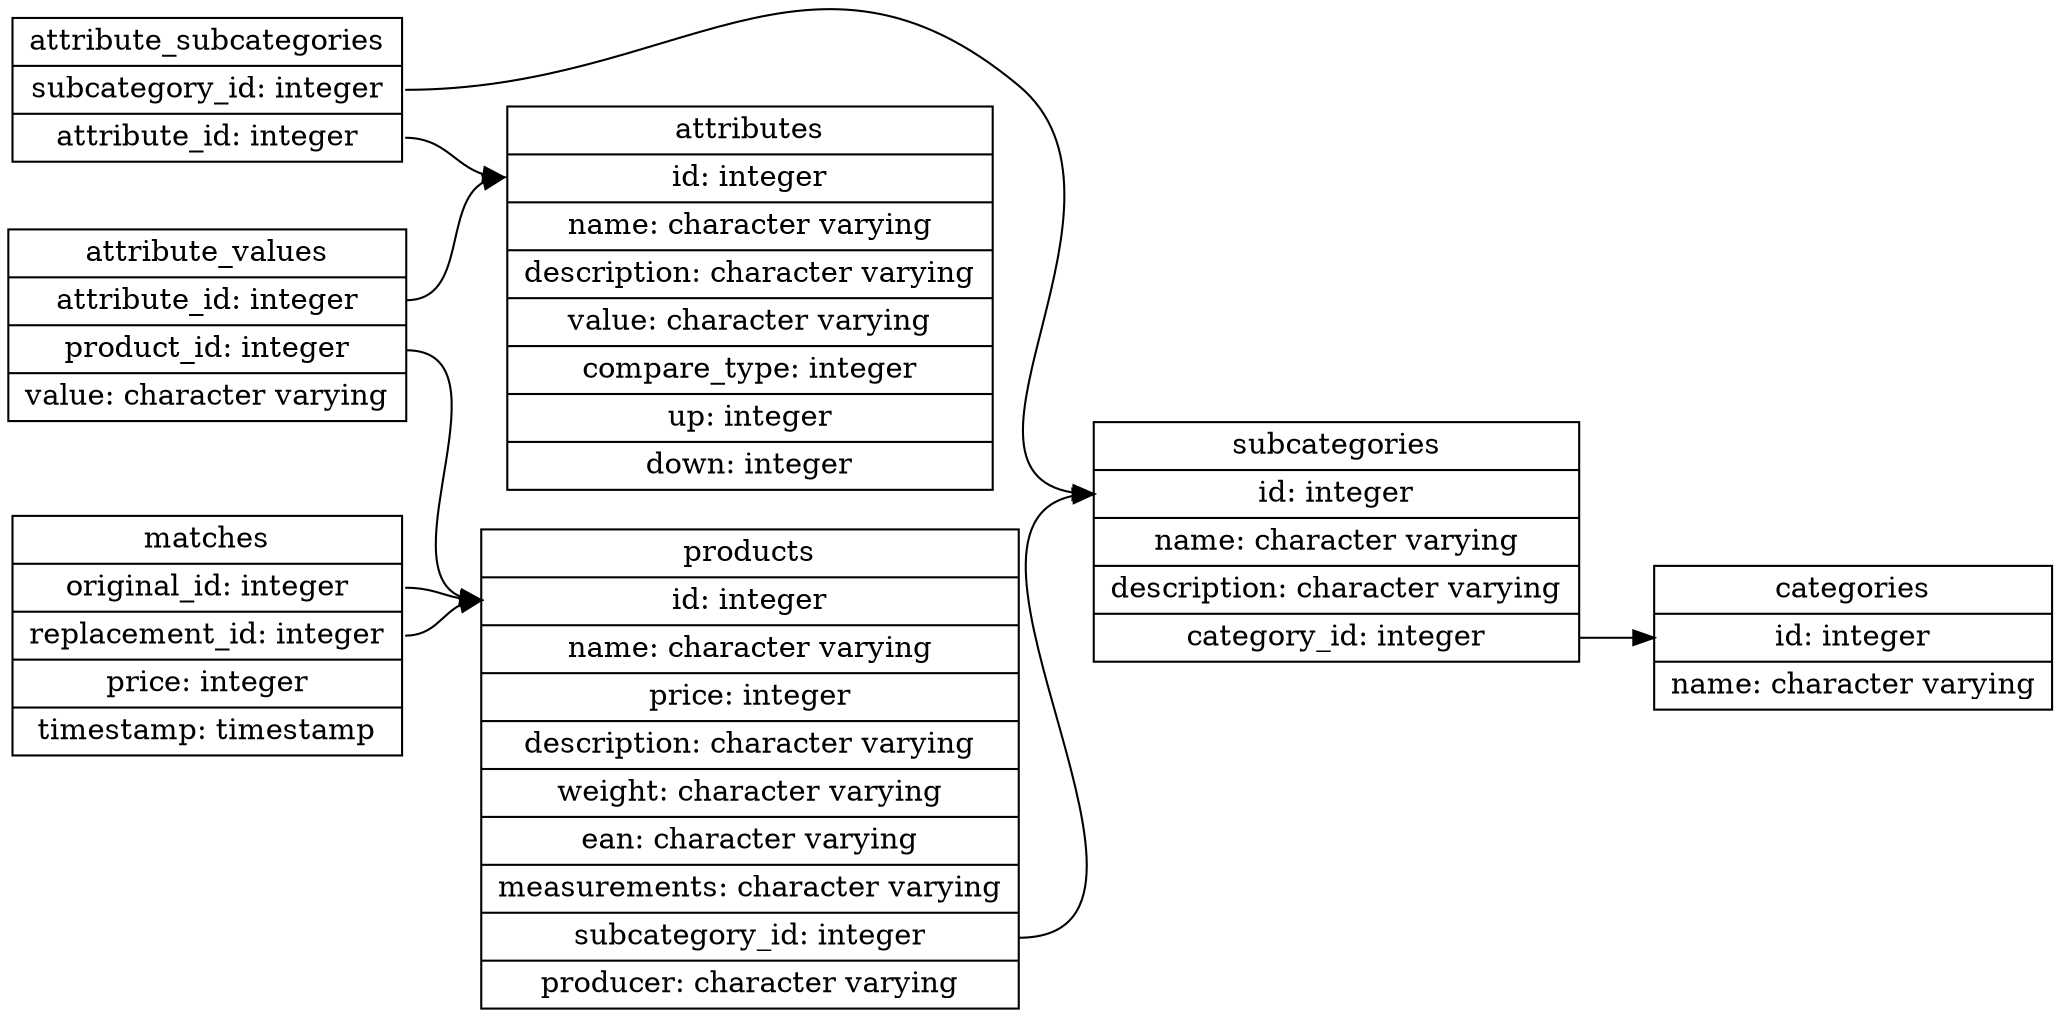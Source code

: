 digraph models_diagram {
  graph[rankdir=LR, overlap=false, splines=true]

  attribute_subcategories [shape=record, label="attribute_subcategories|<subcategory_id>subcategory_id: integer|<attribute_id>attribute_id: integer"]
  attribute_values [shape=record, label="attribute_values|<attribute_id> attribute_id: integer|<product_id> product_id: integer|<value> value: character varying"]
  attributes [shape=record, label="attributes|<id> id: integer|name: character varying|description: character varying|value: character varying|compare_type: integer|up: integer|down: integer"]
  categories [shape=record, label="categories|<id> id: integer|name: character varying"]
  products [shape=record, label="products|<id> id: integer|name: character varying|price: integer|description: character varying|weight: character varying|ean: character varying|measurements: character varying|<subcategory_id>subcategory_id: integer|producer: character varying"]
  subcategories [shape=record, label="subcategories|<id> id: integer|name: character varying|description: character varying|<category_id>category_id: integer"]
  matches [shape=record, label="matches|<original_id> original_id: integer|<replacement_id> replacement_id: integer|price: integer|timestamp: timestamp"]

  attribute_subcategories:attribute_id -> attributes:id;
  attribute_subcategories:subcategory_id -> subcategories:id;
  attribute_values:attribute_id -> attributes:id;
  attribute_values:product_id -> products:id;
  products:subcategory_id -> subcategories:id;
  subcategories:category_id -> categories:id;
  matches:original_id -> products:id;
  matches:replacement_id -> products:id;
}
